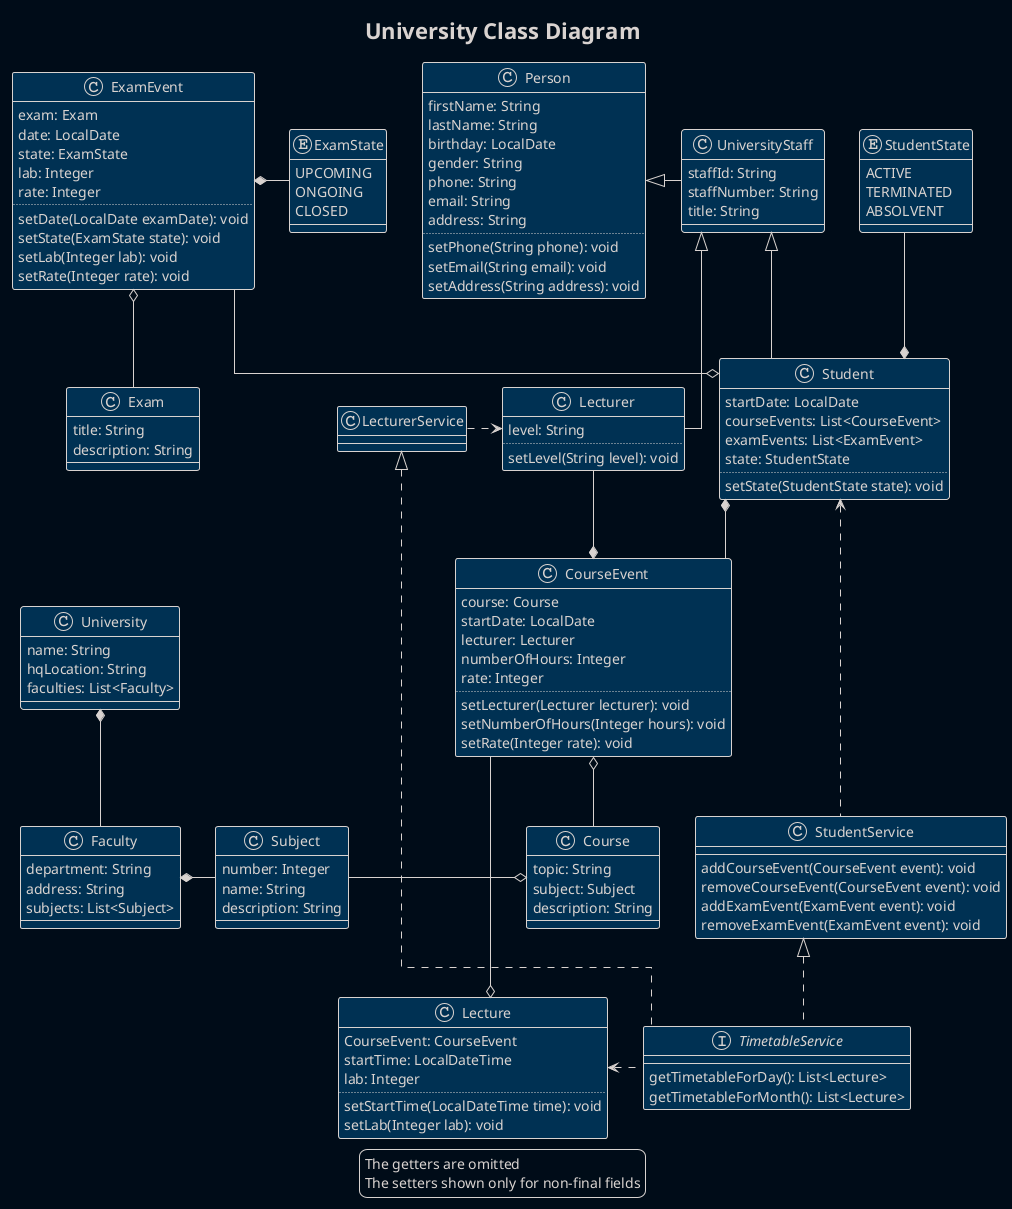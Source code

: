 @startuml
'!theme plain
!theme blueprint
skinparam BackgroundColor #000c18
'skinparam ClassBackgroundColor #000c18
skinparam linetype ortho

title University Class Diagram
class Person{
    firstName: String
    lastName: String
    birthday: LocalDate
    gender: String
    phone: String
    email: String
    address: String
    ..
    setPhone(String phone): void
    setEmail(String email): void
    setAddress(String address): void
}
class Student{
    startDate: LocalDate
    courseEvents: List<CourseEvent>
    examEvents: List<ExamEvent>
    state: StudentState
    ..
    setState(StudentState state): void
}
enum StudentState{
    ACTIVE
    TERMINATED
    ABSOLVENT
}
class UniversityStaff{
    staffId: String
    staffNumber: String
    title: String
}
class Subject{
    number: Integer
    name: String
    description: String
}
class Course{
    topic: String
    subject: Subject
    description: String
}
class CourseEvent{
    course: Course
    startDate: LocalDate
    lecturer: Lecturer
    numberOfHours: Integer
    rate: Integer
    ..
    setLecturer(Lecturer lecturer): void
    setNumberOfHours(Integer hours): void
    setRate(Integer rate): void
}
class Lecturer{
    level: String
    ..
    setLevel(String level): void
}
class Exam{
    title: String
    description: String
}
class ExamEvent{
    exam: Exam
    date: LocalDate
    state: ExamState
    lab: Integer
    rate: Integer
    ..
    setDate(LocalDate examDate): void
    setState(ExamState state): void
    setLab(Integer lab): void
    setRate(Integer rate): void
}
enum ExamState{
    UPCOMING
    ONGOING
    CLOSED
}
class Faculty{
    department: String
    address: String
    subjects: List<Subject>
}
class University {
    name: String
    hqLocation: String
    faculties: List<Faculty>
}
class Lecture{
    CourseEvent: CourseEvent
    startTime: LocalDateTime
    lab: Integer
    ..
    setStartTime(LocalDateTime time): void
    setLab(Integer lab): void
}
interface TimetableService{
    getTimetableForDay(): List<Lecture>
    getTimetableForMonth(): List<Lecture>
}
class StudentService {
    addCourseEvent(CourseEvent event): void
    removeCourseEvent(CourseEvent event): void
    addExamEvent(ExamEvent event): void
    removeExamEvent(ExamEvent event): void
}
class LecturerService

Person <|-right- UniversityStaff
UniversityStaff <|-- Student
UniversityStaff <|-- Lecturer
Student *-up- StudentState
Student *-- CourseEvent
CourseEvent *-up- Lecturer
Student o-up- ExamEvent
ExamEvent o-- Exam
ExamEvent *-right- ExamState
CourseEvent o-- Course
Course o-left- Subject
Faculty *- Subject
University *-- Faculty
Student <... StudentService
StudentService <|.. TimetableService
LecturerService <|.. TimetableService
LecturerService .> Lecturer
TimetableService .left.> Lecture
CourseEvent --o Lecture

legend
    The getters are omitted
    The setters shown only for non-final fields
endlegend

@enduml